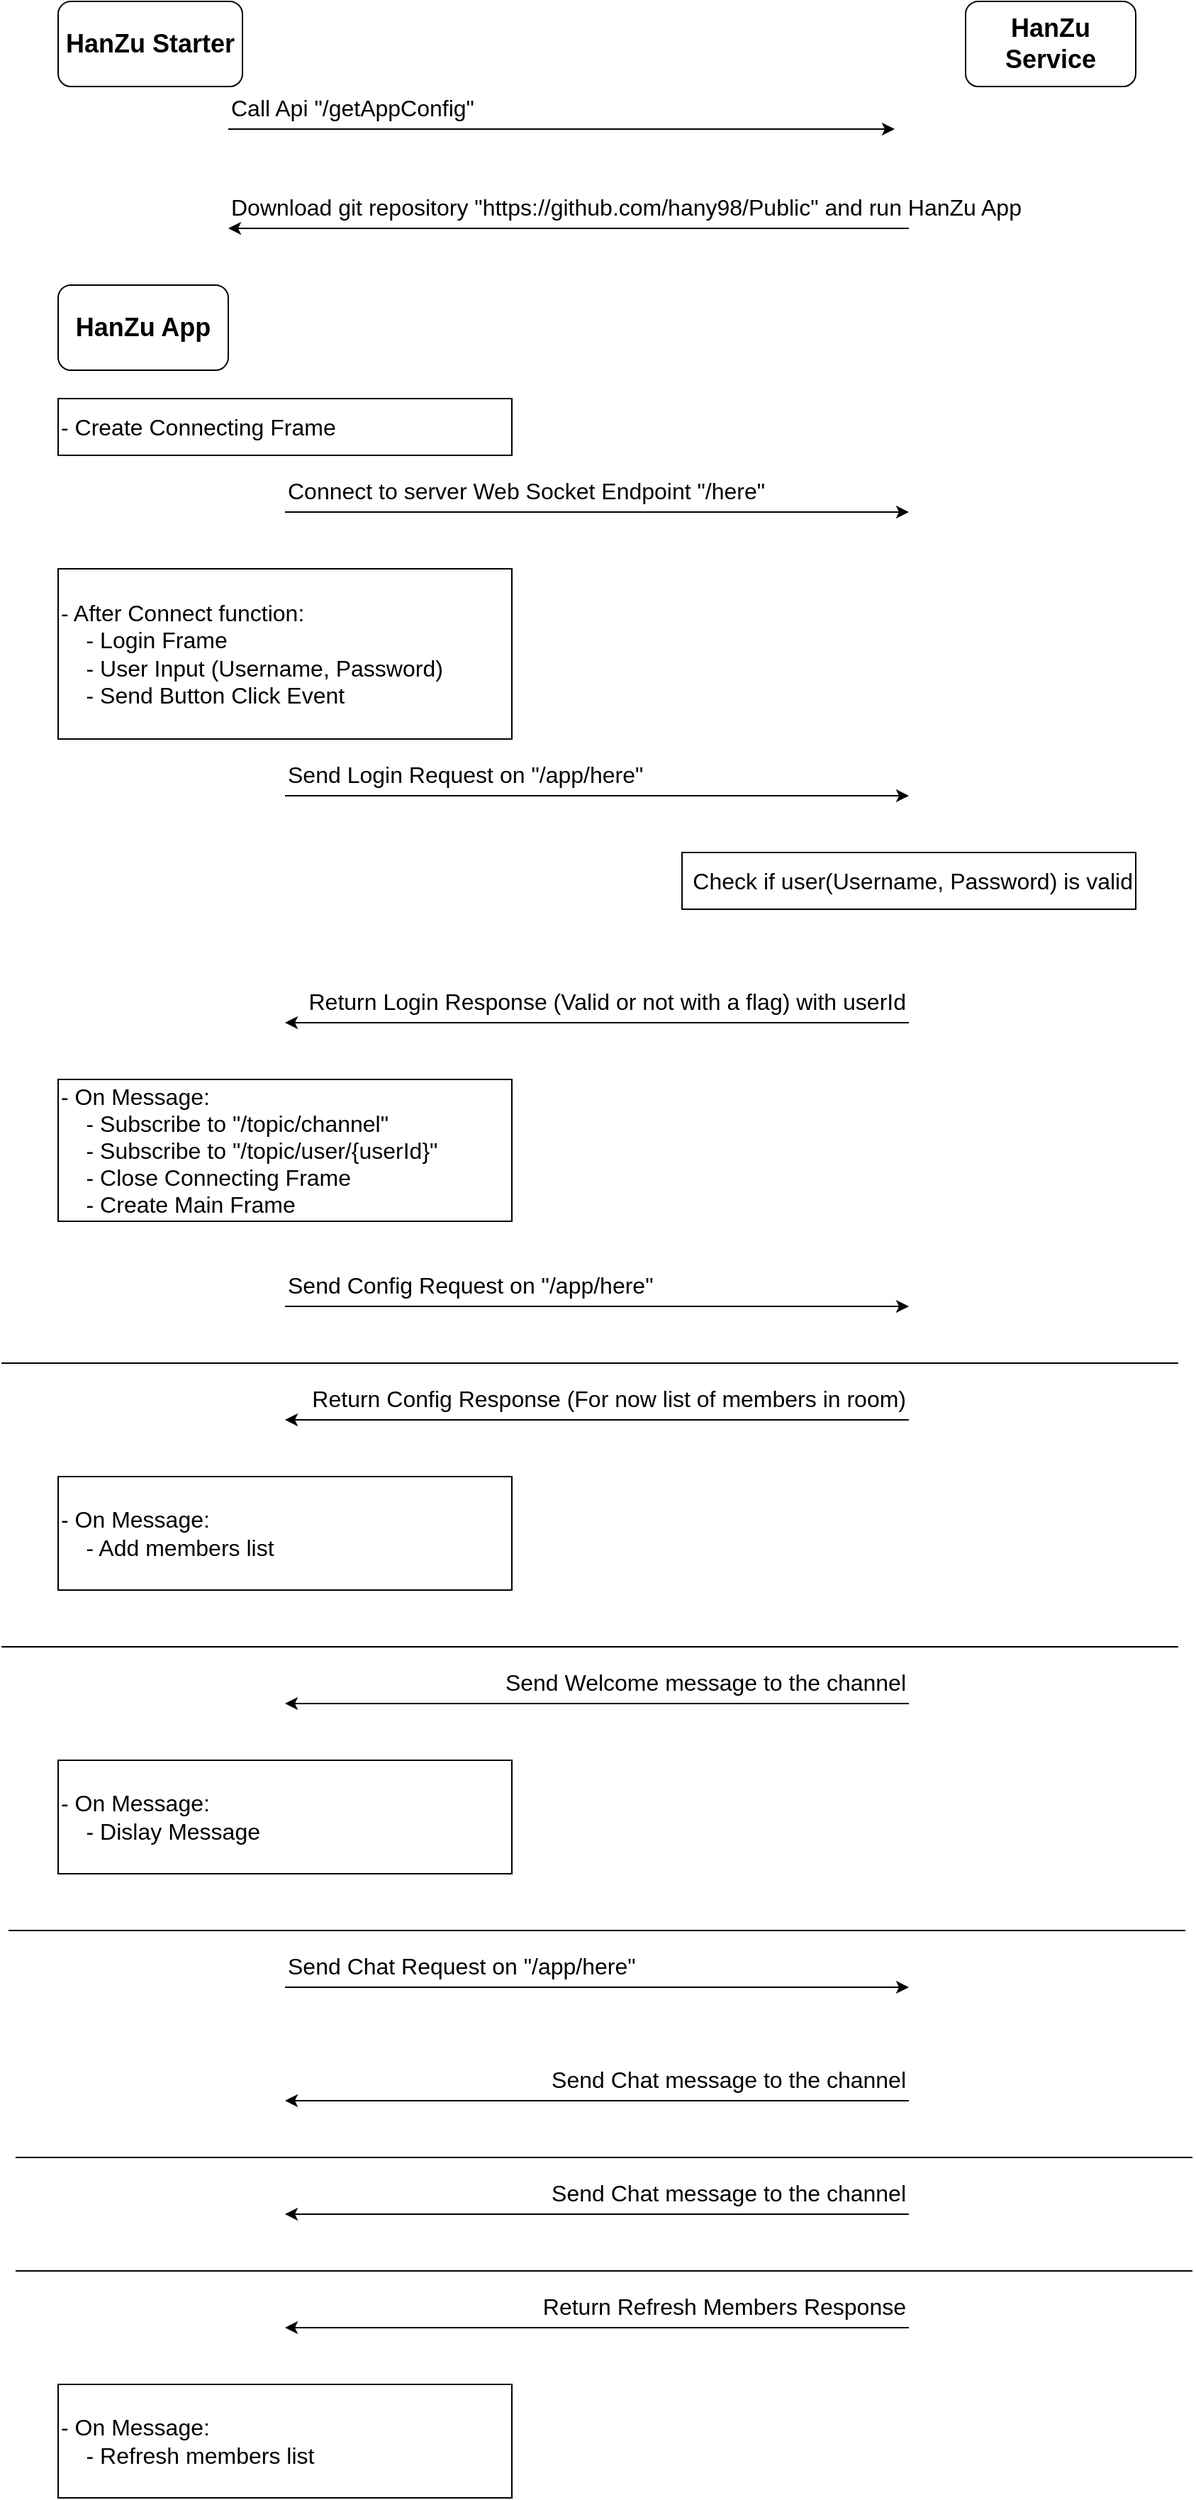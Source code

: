<mxfile version="14.0.4" type="device"><diagram id="sjDjxT6ZMSj_lU1CGvKG" name="Page-1"><mxGraphModel dx="1422" dy="794" grid="1" gridSize="10" guides="1" tooltips="1" connect="1" arrows="1" fold="1" page="1" pageScale="1" pageWidth="850" pageHeight="1100" math="0" shadow="0"><root><mxCell id="0"/><mxCell id="1" parent="0"/><mxCell id="9fDsD_LGr0LzKv9QA8jo-1" value="&lt;b&gt;&lt;font style=&quot;font-size: 18px&quot;&gt;HanZu Service&lt;/font&gt;&lt;/b&gt;" style="rounded=1;whiteSpace=wrap;html=1;" parent="1" vertex="1"><mxGeometry x="680" y="40" width="120" height="60" as="geometry"/></mxCell><mxCell id="9fDsD_LGr0LzKv9QA8jo-2" value="&lt;b&gt;&lt;font style=&quot;font-size: 18px&quot;&gt;HanZu App&lt;/font&gt;&lt;/b&gt;" style="rounded=1;whiteSpace=wrap;html=1;" parent="1" vertex="1"><mxGeometry x="40" y="240" width="120" height="60" as="geometry"/></mxCell><mxCell id="9fDsD_LGr0LzKv9QA8jo-3" value="" style="endArrow=classic;html=1;" parent="1" edge="1"><mxGeometry width="50" height="50" relative="1" as="geometry"><mxPoint x="200" y="400" as="sourcePoint"/><mxPoint x="640" y="400" as="targetPoint"/></mxGeometry></mxCell><mxCell id="9fDsD_LGr0LzKv9QA8jo-5" value="&lt;font style=&quot;font-size: 16px&quot;&gt;Connect to server Web Socket Endpoint &quot;/here&quot;&lt;/font&gt;" style="text;html=1;strokeColor=none;fillColor=none;align=left;verticalAlign=middle;whiteSpace=wrap;rounded=0;" parent="1" vertex="1"><mxGeometry x="200" y="370" width="440" height="30" as="geometry"/></mxCell><mxCell id="9fDsD_LGr0LzKv9QA8jo-6" value="" style="endArrow=classic;html=1;" parent="1" edge="1"><mxGeometry width="50" height="50" relative="1" as="geometry"><mxPoint x="640" y="760" as="sourcePoint"/><mxPoint x="200" y="760" as="targetPoint"/></mxGeometry></mxCell><mxCell id="9fDsD_LGr0LzKv9QA8jo-7" value="&lt;font style=&quot;font-size: 16px&quot;&gt;Return Login Response (Valid or not with a flag) with userId&lt;/font&gt;" style="text;html=1;strokeColor=none;fillColor=none;align=right;verticalAlign=middle;whiteSpace=wrap;rounded=0;" parent="1" vertex="1"><mxGeometry x="200" y="730" width="440" height="30" as="geometry"/></mxCell><mxCell id="9fDsD_LGr0LzKv9QA8jo-10" value="&lt;font style=&quot;font-size: 16px&quot;&gt;- After Connect function:&lt;br&gt;&amp;nbsp; &amp;nbsp; - Login Frame&lt;br&gt;&amp;nbsp; &amp;nbsp; - User Input (Username, Password)&lt;br&gt;&amp;nbsp; &amp;nbsp; - Send Button Click Event&lt;/font&gt;" style="rounded=0;whiteSpace=wrap;html=1;align=left;" parent="1" vertex="1"><mxGeometry x="40" y="440" width="320" height="120" as="geometry"/></mxCell><mxCell id="9fDsD_LGr0LzKv9QA8jo-11" value="" style="endArrow=classic;html=1;" parent="1" edge="1"><mxGeometry width="50" height="50" relative="1" as="geometry"><mxPoint x="200" y="600" as="sourcePoint"/><mxPoint x="640" y="600" as="targetPoint"/></mxGeometry></mxCell><mxCell id="9fDsD_LGr0LzKv9QA8jo-12" value="&lt;font style=&quot;font-size: 16px&quot;&gt;Send Login Request on &quot;/app/here&quot;&lt;/font&gt;" style="text;html=1;strokeColor=none;fillColor=none;align=left;verticalAlign=middle;whiteSpace=wrap;rounded=0;" parent="1" vertex="1"><mxGeometry x="200" y="570" width="440" height="30" as="geometry"/></mxCell><mxCell id="9fDsD_LGr0LzKv9QA8jo-13" value="&lt;span style=&quot;font-size: 16px&quot;&gt;Check if user(Username, Password) is valid&lt;/span&gt;" style="rounded=0;whiteSpace=wrap;html=1;align=right;" parent="1" vertex="1"><mxGeometry x="480" y="640" width="320" height="40" as="geometry"/></mxCell><mxCell id="9fDsD_LGr0LzKv9QA8jo-14" value="&lt;font style=&quot;font-size: 16px&quot;&gt;- On Message:&lt;br&gt;&amp;nbsp; &amp;nbsp; - Subscribe to &quot;/topic/channel&quot;&lt;br&gt;&amp;nbsp; &amp;nbsp; - Subscribe to &quot;/topic/user/{userId}&quot;&lt;br&gt;&amp;nbsp; &amp;nbsp; - Close Connecting Frame&lt;br&gt;&amp;nbsp; &amp;nbsp; - Create Main Frame&lt;br&gt;&lt;/font&gt;" style="rounded=0;whiteSpace=wrap;html=1;align=left;" parent="1" vertex="1"><mxGeometry x="40" y="800" width="320" height="100" as="geometry"/></mxCell><mxCell id="pypVEjQYre9qJon-tKFS-1" value="&lt;span style=&quot;font-size: 16px&quot;&gt;- Create Connecting Frame&lt;/span&gt;" style="rounded=0;whiteSpace=wrap;html=1;align=left;" parent="1" vertex="1"><mxGeometry x="40" y="320" width="320" height="40" as="geometry"/></mxCell><mxCell id="pypVEjQYre9qJon-tKFS-2" value="" style="endArrow=classic;html=1;" parent="1" edge="1"><mxGeometry width="50" height="50" relative="1" as="geometry"><mxPoint x="200" y="960" as="sourcePoint"/><mxPoint x="640" y="960" as="targetPoint"/></mxGeometry></mxCell><mxCell id="pypVEjQYre9qJon-tKFS-3" value="&lt;font style=&quot;font-size: 16px&quot;&gt;Send Config Request on &quot;/app/here&quot;&lt;/font&gt;" style="text;html=1;strokeColor=none;fillColor=none;align=left;verticalAlign=middle;whiteSpace=wrap;rounded=0;" parent="1" vertex="1"><mxGeometry x="200" y="930" width="440" height="30" as="geometry"/></mxCell><mxCell id="pypVEjQYre9qJon-tKFS-5" value="" style="endArrow=classic;html=1;" parent="1" edge="1"><mxGeometry width="50" height="50" relative="1" as="geometry"><mxPoint x="640" y="1040" as="sourcePoint"/><mxPoint x="200" y="1040" as="targetPoint"/></mxGeometry></mxCell><mxCell id="pypVEjQYre9qJon-tKFS-6" value="&lt;font style=&quot;font-size: 16px&quot;&gt;Return Config Response (For now list of members in room)&lt;/font&gt;" style="text;html=1;strokeColor=none;fillColor=none;align=right;verticalAlign=middle;whiteSpace=wrap;rounded=0;" parent="1" vertex="1"><mxGeometry x="200" y="1010" width="440" height="30" as="geometry"/></mxCell><mxCell id="pypVEjQYre9qJon-tKFS-7" value="&lt;font style=&quot;font-size: 16px&quot;&gt;- On Message:&lt;br&gt;&amp;nbsp; &amp;nbsp; - Add members list&lt;br&gt;&lt;/font&gt;" style="rounded=0;whiteSpace=wrap;html=1;align=left;" parent="1" vertex="1"><mxGeometry x="40" y="1080" width="320" height="80" as="geometry"/></mxCell><mxCell id="pypVEjQYre9qJon-tKFS-8" value="" style="endArrow=classic;html=1;" parent="1" edge="1"><mxGeometry width="50" height="50" relative="1" as="geometry"><mxPoint x="640" y="1240" as="sourcePoint"/><mxPoint x="200" y="1240" as="targetPoint"/></mxGeometry></mxCell><mxCell id="pypVEjQYre9qJon-tKFS-9" value="&lt;font style=&quot;font-size: 16px&quot;&gt;Send Welcome message to the channel&lt;/font&gt;" style="text;html=1;strokeColor=none;fillColor=none;align=right;verticalAlign=middle;whiteSpace=wrap;rounded=0;" parent="1" vertex="1"><mxGeometry x="200" y="1210" width="440" height="30" as="geometry"/></mxCell><mxCell id="pypVEjQYre9qJon-tKFS-10" value="&lt;font style=&quot;font-size: 16px&quot;&gt;- On Message:&lt;br&gt;&amp;nbsp; &amp;nbsp; - Dislay Message&lt;br&gt;&lt;/font&gt;" style="rounded=0;whiteSpace=wrap;html=1;align=left;" parent="1" vertex="1"><mxGeometry x="40" y="1280" width="320" height="80" as="geometry"/></mxCell><mxCell id="pypVEjQYre9qJon-tKFS-17" value="" style="endArrow=none;html=1;fontSize=19;" parent="1" edge="1"><mxGeometry width="50" height="50" relative="1" as="geometry"><mxPoint y="1000" as="sourcePoint"/><mxPoint x="830" y="1000" as="targetPoint"/></mxGeometry></mxCell><mxCell id="pypVEjQYre9qJon-tKFS-18" value="" style="endArrow=none;html=1;fontSize=19;" parent="1" edge="1"><mxGeometry width="50" height="50" relative="1" as="geometry"><mxPoint y="1200" as="sourcePoint"/><mxPoint x="830" y="1200" as="targetPoint"/></mxGeometry></mxCell><mxCell id="pypVEjQYre9qJon-tKFS-19" value="" style="endArrow=none;html=1;fontSize=19;" parent="1" edge="1"><mxGeometry width="50" height="50" relative="1" as="geometry"><mxPoint x="5" y="1400" as="sourcePoint"/><mxPoint x="835" y="1400" as="targetPoint"/></mxGeometry></mxCell><mxCell id="pypVEjQYre9qJon-tKFS-20" value="" style="endArrow=classic;html=1;" parent="1" edge="1"><mxGeometry width="50" height="50" relative="1" as="geometry"><mxPoint x="200" y="1440" as="sourcePoint"/><mxPoint x="640" y="1440" as="targetPoint"/></mxGeometry></mxCell><mxCell id="pypVEjQYre9qJon-tKFS-21" value="&lt;font style=&quot;font-size: 16px&quot;&gt;Send Chat Request on &quot;/app/here&quot;&lt;/font&gt;" style="text;html=1;strokeColor=none;fillColor=none;align=left;verticalAlign=middle;whiteSpace=wrap;rounded=0;" parent="1" vertex="1"><mxGeometry x="200" y="1410" width="440" height="30" as="geometry"/></mxCell><mxCell id="pypVEjQYre9qJon-tKFS-22" value="" style="endArrow=classic;html=1;" parent="1" edge="1"><mxGeometry width="50" height="50" relative="1" as="geometry"><mxPoint x="640" y="1520" as="sourcePoint"/><mxPoint x="200" y="1520" as="targetPoint"/></mxGeometry></mxCell><mxCell id="pypVEjQYre9qJon-tKFS-23" value="&lt;font style=&quot;font-size: 16px&quot;&gt;Send Chat message to the channel&lt;/font&gt;" style="text;html=1;strokeColor=none;fillColor=none;align=right;verticalAlign=middle;whiteSpace=wrap;rounded=0;" parent="1" vertex="1"><mxGeometry x="200" y="1490" width="440" height="30" as="geometry"/></mxCell><mxCell id="pypVEjQYre9qJon-tKFS-25" value="" style="endArrow=none;html=1;fontSize=19;" parent="1" edge="1"><mxGeometry width="50" height="50" relative="1" as="geometry"><mxPoint x="10" y="1560" as="sourcePoint"/><mxPoint x="840" y="1560" as="targetPoint"/></mxGeometry></mxCell><mxCell id="pypVEjQYre9qJon-tKFS-27" value="" style="endArrow=none;html=1;fontSize=19;" parent="1" edge="1"><mxGeometry width="50" height="50" relative="1" as="geometry"><mxPoint x="10" y="1640" as="sourcePoint"/><mxPoint x="840" y="1640" as="targetPoint"/></mxGeometry></mxCell><mxCell id="pypVEjQYre9qJon-tKFS-28" value="" style="endArrow=classic;html=1;" parent="1" edge="1"><mxGeometry width="50" height="50" relative="1" as="geometry"><mxPoint x="640" y="1600" as="sourcePoint"/><mxPoint x="200" y="1600" as="targetPoint"/></mxGeometry></mxCell><mxCell id="pypVEjQYre9qJon-tKFS-29" value="&lt;font style=&quot;font-size: 16px&quot;&gt;Send Chat message to the channel&lt;/font&gt;" style="text;html=1;strokeColor=none;fillColor=none;align=right;verticalAlign=middle;whiteSpace=wrap;rounded=0;" parent="1" vertex="1"><mxGeometry x="200" y="1570" width="440" height="30" as="geometry"/></mxCell><mxCell id="pypVEjQYre9qJon-tKFS-30" value="" style="endArrow=classic;html=1;" parent="1" edge="1"><mxGeometry width="50" height="50" relative="1" as="geometry"><mxPoint x="640" y="1680" as="sourcePoint"/><mxPoint x="200" y="1680" as="targetPoint"/></mxGeometry></mxCell><mxCell id="pypVEjQYre9qJon-tKFS-31" value="&lt;font style=&quot;font-size: 16px&quot;&gt;Return Refresh Members Response&lt;/font&gt;" style="text;html=1;strokeColor=none;fillColor=none;align=right;verticalAlign=middle;whiteSpace=wrap;rounded=0;" parent="1" vertex="1"><mxGeometry x="200" y="1650" width="440" height="30" as="geometry"/></mxCell><mxCell id="pypVEjQYre9qJon-tKFS-32" value="&lt;font style=&quot;font-size: 16px&quot;&gt;- On Message:&lt;br&gt;&amp;nbsp; &amp;nbsp; - Refresh members list&lt;br&gt;&lt;/font&gt;" style="rounded=0;whiteSpace=wrap;html=1;align=left;" parent="1" vertex="1"><mxGeometry x="40" y="1720" width="320" height="80" as="geometry"/></mxCell><mxCell id="fSlqX8cX4mpHklnnazuN-1" value="&lt;b&gt;&lt;font style=&quot;font-size: 18px&quot;&gt;HanZu Starter&lt;/font&gt;&lt;/b&gt;" style="rounded=1;whiteSpace=wrap;html=1;" vertex="1" parent="1"><mxGeometry x="40" y="40" width="130" height="60" as="geometry"/></mxCell><mxCell id="fSlqX8cX4mpHklnnazuN-2" value="&lt;font style=&quot;font-size: 16px&quot;&gt;Call Api &quot;/getAppConfig&quot;&lt;/font&gt;" style="text;html=1;strokeColor=none;fillColor=none;align=left;verticalAlign=middle;whiteSpace=wrap;rounded=0;" vertex="1" parent="1"><mxGeometry x="160" y="100" width="440" height="30" as="geometry"/></mxCell><mxCell id="fSlqX8cX4mpHklnnazuN-4" value="" style="endArrow=classic;html=1;" edge="1" parent="1"><mxGeometry width="50" height="50" relative="1" as="geometry"><mxPoint x="160" y="130" as="sourcePoint"/><mxPoint x="630" y="130" as="targetPoint"/></mxGeometry></mxCell><mxCell id="fSlqX8cX4mpHklnnazuN-5" value="" style="endArrow=classic;html=1;" edge="1" parent="1"><mxGeometry width="50" height="50" relative="1" as="geometry"><mxPoint x="640" y="200" as="sourcePoint"/><mxPoint x="160" y="200" as="targetPoint"/></mxGeometry></mxCell><mxCell id="fSlqX8cX4mpHklnnazuN-7" value="&lt;font style=&quot;font-size: 16px&quot;&gt;Download git repository &quot;https://github.com/hany98/Public&quot; and run HanZu App&lt;/font&gt;" style="text;html=1;strokeColor=none;fillColor=none;align=left;verticalAlign=middle;whiteSpace=wrap;rounded=0;" vertex="1" parent="1"><mxGeometry x="160" y="170" width="580" height="30" as="geometry"/></mxCell></root></mxGraphModel></diagram></mxfile>